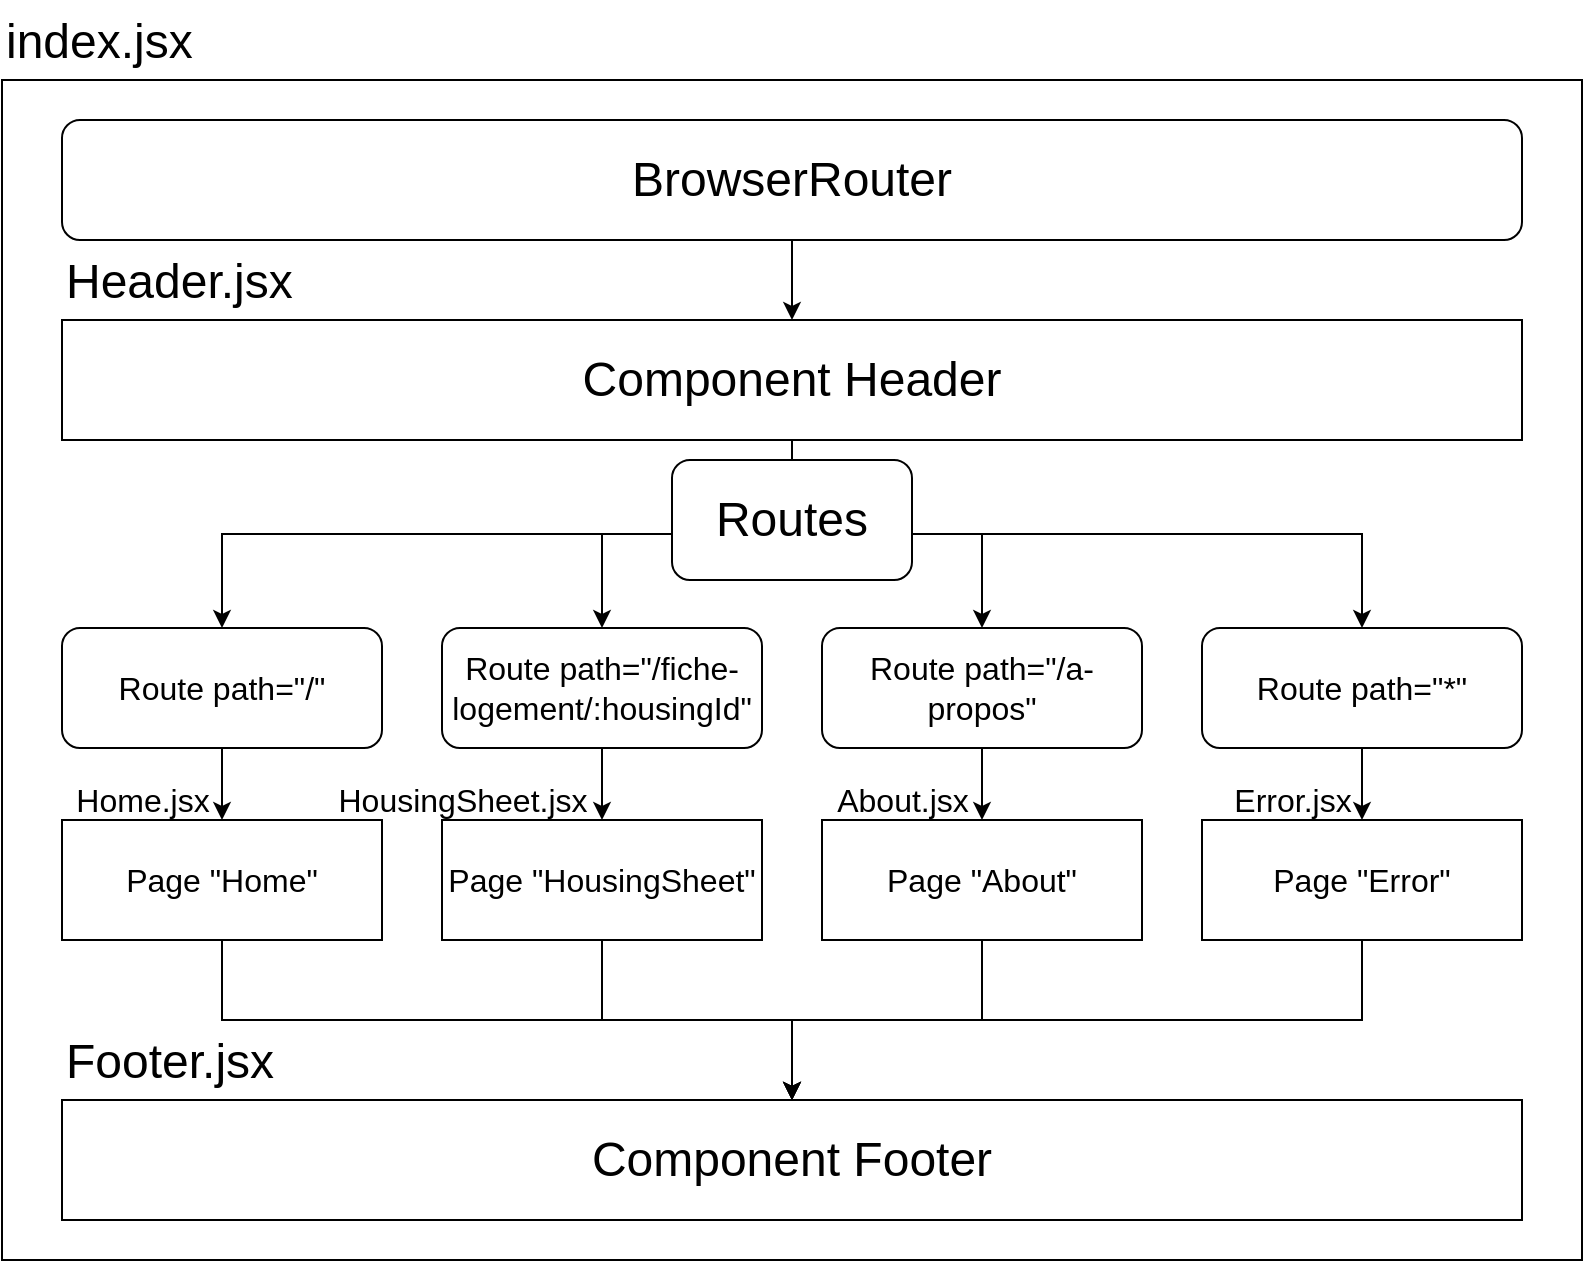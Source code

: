 <mxfile version="16.6.1" type="github">
  <diagram id="C5RBs43oDa-KdzZeNtuy" name="Page-1">
    <mxGraphModel dx="1350" dy="777" grid="1" gridSize="10" guides="1" tooltips="1" connect="1" arrows="1" fold="1" page="1" pageScale="1" pageWidth="1169" pageHeight="827" math="0" shadow="0">
      <root>
        <mxCell id="WIyWlLk6GJQsqaUBKTNV-0" />
        <mxCell id="WIyWlLk6GJQsqaUBKTNV-1" parent="WIyWlLk6GJQsqaUBKTNV-0" />
        <mxCell id="WIyWlLk6GJQsqaUBKTNV-3" value="" style="rounded=1;whiteSpace=wrap;html=1;fontSize=12;glass=0;strokeWidth=1;shadow=0;arcSize=0;" parent="WIyWlLk6GJQsqaUBKTNV-1" vertex="1">
          <mxGeometry x="160" y="80" width="790" height="590" as="geometry" />
        </mxCell>
        <mxCell id="07JmAFrsK78R80ROE_Ke-20" style="edgeStyle=orthogonalEdgeStyle;rounded=0;orthogonalLoop=1;jettySize=auto;html=1;exitX=0.5;exitY=1;exitDx=0;exitDy=0;fontSize=16;" edge="1" parent="WIyWlLk6GJQsqaUBKTNV-1" source="07JmAFrsK78R80ROE_Ke-0" target="07JmAFrsK78R80ROE_Ke-16">
          <mxGeometry relative="1" as="geometry" />
        </mxCell>
        <mxCell id="07JmAFrsK78R80ROE_Ke-0" value="&lt;font size=&quot;3&quot;&gt;Route path=&quot;/&quot;&lt;/font&gt;" style="rounded=1;whiteSpace=wrap;html=1;" vertex="1" parent="WIyWlLk6GJQsqaUBKTNV-1">
          <mxGeometry x="190" y="354" width="160" height="60" as="geometry" />
        </mxCell>
        <mxCell id="07JmAFrsK78R80ROE_Ke-22" style="edgeStyle=orthogonalEdgeStyle;rounded=0;orthogonalLoop=1;jettySize=auto;html=1;exitX=0.5;exitY=1;exitDx=0;exitDy=0;entryX=0.5;entryY=0;entryDx=0;entryDy=0;fontSize=16;" edge="1" parent="WIyWlLk6GJQsqaUBKTNV-1" source="07JmAFrsK78R80ROE_Ke-1" target="07JmAFrsK78R80ROE_Ke-17">
          <mxGeometry relative="1" as="geometry" />
        </mxCell>
        <mxCell id="07JmAFrsK78R80ROE_Ke-1" value="&lt;font size=&quot;3&quot;&gt;Route path=&quot;/fiche-logement/:housingId&quot;&lt;/font&gt;" style="rounded=1;whiteSpace=wrap;html=1;" vertex="1" parent="WIyWlLk6GJQsqaUBKTNV-1">
          <mxGeometry x="380" y="354" width="160" height="60" as="geometry" />
        </mxCell>
        <mxCell id="07JmAFrsK78R80ROE_Ke-23" style="edgeStyle=orthogonalEdgeStyle;rounded=0;orthogonalLoop=1;jettySize=auto;html=1;exitX=0.5;exitY=1;exitDx=0;exitDy=0;entryX=0.5;entryY=0;entryDx=0;entryDy=0;fontSize=16;" edge="1" parent="WIyWlLk6GJQsqaUBKTNV-1" source="07JmAFrsK78R80ROE_Ke-2" target="07JmAFrsK78R80ROE_Ke-18">
          <mxGeometry relative="1" as="geometry" />
        </mxCell>
        <mxCell id="07JmAFrsK78R80ROE_Ke-2" value="&lt;span style=&quot;font-size: medium&quot;&gt;Route path=&quot;/a-propos&quot;&lt;/span&gt;" style="rounded=1;whiteSpace=wrap;html=1;" vertex="1" parent="WIyWlLk6GJQsqaUBKTNV-1">
          <mxGeometry x="570" y="354" width="160" height="60" as="geometry" />
        </mxCell>
        <mxCell id="07JmAFrsK78R80ROE_Ke-24" style="edgeStyle=orthogonalEdgeStyle;rounded=0;orthogonalLoop=1;jettySize=auto;html=1;exitX=0.5;exitY=1;exitDx=0;exitDy=0;entryX=0.5;entryY=0;entryDx=0;entryDy=0;fontSize=16;" edge="1" parent="WIyWlLk6GJQsqaUBKTNV-1" source="07JmAFrsK78R80ROE_Ke-3" target="07JmAFrsK78R80ROE_Ke-19">
          <mxGeometry relative="1" as="geometry" />
        </mxCell>
        <mxCell id="07JmAFrsK78R80ROE_Ke-3" value="&lt;span style=&quot;font-size: medium&quot;&gt;Route path=&quot;*&quot;&lt;/span&gt;" style="rounded=1;whiteSpace=wrap;html=1;" vertex="1" parent="WIyWlLk6GJQsqaUBKTNV-1">
          <mxGeometry x="760" y="354" width="160" height="60" as="geometry" />
        </mxCell>
        <UserObject label="&lt;font style=&quot;font-size: 24px&quot;&gt;index.jsx&lt;/font&gt;" link="Index.jsx" id="07JmAFrsK78R80ROE_Ke-4">
          <mxCell style="text;whiteSpace=wrap;html=1;" vertex="1" parent="WIyWlLk6GJQsqaUBKTNV-1">
            <mxGeometry x="160" y="40" width="70" height="30" as="geometry" />
          </mxCell>
        </UserObject>
        <mxCell id="07JmAFrsK78R80ROE_Ke-9" style="edgeStyle=orthogonalEdgeStyle;rounded=0;orthogonalLoop=1;jettySize=auto;html=1;exitX=0.5;exitY=1;exitDx=0;exitDy=0;fontSize=24;" edge="1" parent="WIyWlLk6GJQsqaUBKTNV-1" source="07JmAFrsK78R80ROE_Ke-6" target="07JmAFrsK78R80ROE_Ke-7">
          <mxGeometry relative="1" as="geometry" />
        </mxCell>
        <mxCell id="07JmAFrsK78R80ROE_Ke-6" value="BrowserRouter" style="rounded=1;whiteSpace=wrap;html=1;fontSize=24;" vertex="1" parent="WIyWlLk6GJQsqaUBKTNV-1">
          <mxGeometry x="190" y="100" width="730" height="60" as="geometry" />
        </mxCell>
        <mxCell id="07JmAFrsK78R80ROE_Ke-10" style="edgeStyle=orthogonalEdgeStyle;rounded=0;orthogonalLoop=1;jettySize=auto;html=1;exitX=0.5;exitY=1;exitDx=0;exitDy=0;fontSize=24;" edge="1" parent="WIyWlLk6GJQsqaUBKTNV-1" source="07JmAFrsK78R80ROE_Ke-7" target="07JmAFrsK78R80ROE_Ke-0">
          <mxGeometry relative="1" as="geometry" />
        </mxCell>
        <mxCell id="07JmAFrsK78R80ROE_Ke-11" style="edgeStyle=orthogonalEdgeStyle;rounded=0;orthogonalLoop=1;jettySize=auto;html=1;fontSize=24;" edge="1" parent="WIyWlLk6GJQsqaUBKTNV-1" source="07JmAFrsK78R80ROE_Ke-7" target="07JmAFrsK78R80ROE_Ke-1">
          <mxGeometry relative="1" as="geometry" />
        </mxCell>
        <mxCell id="07JmAFrsK78R80ROE_Ke-12" style="edgeStyle=orthogonalEdgeStyle;rounded=0;orthogonalLoop=1;jettySize=auto;html=1;entryX=0.5;entryY=0;entryDx=0;entryDy=0;fontSize=24;" edge="1" parent="WIyWlLk6GJQsqaUBKTNV-1" source="07JmAFrsK78R80ROE_Ke-7" target="07JmAFrsK78R80ROE_Ke-2">
          <mxGeometry relative="1" as="geometry" />
        </mxCell>
        <mxCell id="07JmAFrsK78R80ROE_Ke-13" style="edgeStyle=orthogonalEdgeStyle;rounded=0;orthogonalLoop=1;jettySize=auto;html=1;entryX=0.5;entryY=0;entryDx=0;entryDy=0;fontSize=24;" edge="1" parent="WIyWlLk6GJQsqaUBKTNV-1" source="07JmAFrsK78R80ROE_Ke-7" target="07JmAFrsK78R80ROE_Ke-3">
          <mxGeometry relative="1" as="geometry" />
        </mxCell>
        <mxCell id="07JmAFrsK78R80ROE_Ke-7" value="Component Header" style="rounded=1;whiteSpace=wrap;html=1;fontSize=24;arcSize=0;" vertex="1" parent="WIyWlLk6GJQsqaUBKTNV-1">
          <mxGeometry x="190" y="200" width="730" height="60" as="geometry" />
        </mxCell>
        <mxCell id="07JmAFrsK78R80ROE_Ke-14" value="Routes" style="rounded=1;whiteSpace=wrap;html=1;fontSize=24;" vertex="1" parent="WIyWlLk6GJQsqaUBKTNV-1">
          <mxGeometry x="495" y="270" width="120" height="60" as="geometry" />
        </mxCell>
        <mxCell id="07JmAFrsK78R80ROE_Ke-26" style="edgeStyle=orthogonalEdgeStyle;rounded=0;orthogonalLoop=1;jettySize=auto;html=1;exitX=0.5;exitY=1;exitDx=0;exitDy=0;entryX=0.5;entryY=0;entryDx=0;entryDy=0;fontSize=16;" edge="1" parent="WIyWlLk6GJQsqaUBKTNV-1" source="07JmAFrsK78R80ROE_Ke-16" target="07JmAFrsK78R80ROE_Ke-25">
          <mxGeometry relative="1" as="geometry" />
        </mxCell>
        <mxCell id="07JmAFrsK78R80ROE_Ke-16" value="&lt;font size=&quot;3&quot;&gt;Page &quot;Home&quot;&lt;/font&gt;" style="rounded=1;whiteSpace=wrap;html=1;arcSize=0;" vertex="1" parent="WIyWlLk6GJQsqaUBKTNV-1">
          <mxGeometry x="190" y="450" width="160" height="60" as="geometry" />
        </mxCell>
        <mxCell id="07JmAFrsK78R80ROE_Ke-27" style="edgeStyle=orthogonalEdgeStyle;rounded=0;orthogonalLoop=1;jettySize=auto;html=1;exitX=0.5;exitY=1;exitDx=0;exitDy=0;fontSize=16;" edge="1" parent="WIyWlLk6GJQsqaUBKTNV-1" source="07JmAFrsK78R80ROE_Ke-17" target="07JmAFrsK78R80ROE_Ke-25">
          <mxGeometry relative="1" as="geometry" />
        </mxCell>
        <mxCell id="07JmAFrsK78R80ROE_Ke-17" value="&lt;font size=&quot;3&quot;&gt;Page &quot;HousingSheet&quot;&lt;/font&gt;" style="rounded=1;whiteSpace=wrap;html=1;arcSize=0;" vertex="1" parent="WIyWlLk6GJQsqaUBKTNV-1">
          <mxGeometry x="380" y="450" width="160" height="60" as="geometry" />
        </mxCell>
        <mxCell id="07JmAFrsK78R80ROE_Ke-28" style="edgeStyle=orthogonalEdgeStyle;rounded=0;orthogonalLoop=1;jettySize=auto;html=1;exitX=0.5;exitY=1;exitDx=0;exitDy=0;fontSize=16;" edge="1" parent="WIyWlLk6GJQsqaUBKTNV-1" source="07JmAFrsK78R80ROE_Ke-18" target="07JmAFrsK78R80ROE_Ke-25">
          <mxGeometry relative="1" as="geometry" />
        </mxCell>
        <mxCell id="07JmAFrsK78R80ROE_Ke-18" value="&lt;span style=&quot;font-size: medium&quot;&gt;Page &quot;About&quot;&lt;/span&gt;" style="rounded=1;whiteSpace=wrap;html=1;arcSize=0;" vertex="1" parent="WIyWlLk6GJQsqaUBKTNV-1">
          <mxGeometry x="570" y="450" width="160" height="60" as="geometry" />
        </mxCell>
        <mxCell id="07JmAFrsK78R80ROE_Ke-29" style="edgeStyle=orthogonalEdgeStyle;rounded=0;orthogonalLoop=1;jettySize=auto;html=1;exitX=0.5;exitY=1;exitDx=0;exitDy=0;fontSize=16;" edge="1" parent="WIyWlLk6GJQsqaUBKTNV-1" source="07JmAFrsK78R80ROE_Ke-19" target="07JmAFrsK78R80ROE_Ke-25">
          <mxGeometry relative="1" as="geometry" />
        </mxCell>
        <mxCell id="07JmAFrsK78R80ROE_Ke-19" value="&lt;span style=&quot;font-size: medium&quot;&gt;Page &quot;Error&quot;&lt;/span&gt;" style="rounded=1;whiteSpace=wrap;html=1;arcSize=0;" vertex="1" parent="WIyWlLk6GJQsqaUBKTNV-1">
          <mxGeometry x="760" y="450" width="160" height="60" as="geometry" />
        </mxCell>
        <mxCell id="07JmAFrsK78R80ROE_Ke-25" value="Component Footer" style="rounded=1;whiteSpace=wrap;html=1;fontSize=24;arcSize=0;" vertex="1" parent="WIyWlLk6GJQsqaUBKTNV-1">
          <mxGeometry x="190" y="590" width="730" height="60" as="geometry" />
        </mxCell>
        <mxCell id="07JmAFrsK78R80ROE_Ke-30" value="Home.jsx" style="text;html=1;align=center;verticalAlign=middle;resizable=0;points=[];autosize=1;strokeColor=none;fillColor=none;fontSize=16;" vertex="1" parent="WIyWlLk6GJQsqaUBKTNV-1">
          <mxGeometry x="190" y="430" width="80" height="20" as="geometry" />
        </mxCell>
        <mxCell id="07JmAFrsK78R80ROE_Ke-31" value="HousingSheet.jsx" style="text;html=1;align=center;verticalAlign=middle;resizable=0;points=[];autosize=1;strokeColor=none;fillColor=none;fontSize=16;" vertex="1" parent="WIyWlLk6GJQsqaUBKTNV-1">
          <mxGeometry x="320" y="430" width="140" height="20" as="geometry" />
        </mxCell>
        <mxCell id="07JmAFrsK78R80ROE_Ke-32" value="Error.jsx" style="text;html=1;align=center;verticalAlign=middle;resizable=0;points=[];autosize=1;strokeColor=none;fillColor=none;fontSize=16;" vertex="1" parent="WIyWlLk6GJQsqaUBKTNV-1">
          <mxGeometry x="770" y="430" width="70" height="20" as="geometry" />
        </mxCell>
        <mxCell id="07JmAFrsK78R80ROE_Ke-33" value="About.jsx" style="text;html=1;align=center;verticalAlign=middle;resizable=0;points=[];autosize=1;strokeColor=none;fillColor=none;fontSize=16;" vertex="1" parent="WIyWlLk6GJQsqaUBKTNV-1">
          <mxGeometry x="570" y="430" width="80" height="20" as="geometry" />
        </mxCell>
        <UserObject label="&lt;span style=&quot;font-size: 24px&quot;&gt;Header.jsx&lt;/span&gt;" link="Index.jsx" id="07JmAFrsK78R80ROE_Ke-34">
          <mxCell style="text;whiteSpace=wrap;html=1;" vertex="1" parent="WIyWlLk6GJQsqaUBKTNV-1">
            <mxGeometry x="190" y="160" width="70" height="40" as="geometry" />
          </mxCell>
        </UserObject>
        <UserObject label="&lt;span style=&quot;font-size: 24px&quot;&gt;Footer.jsx&lt;/span&gt;" link="Index.jsx" id="07JmAFrsK78R80ROE_Ke-36">
          <mxCell style="text;whiteSpace=wrap;html=1;" vertex="1" parent="WIyWlLk6GJQsqaUBKTNV-1">
            <mxGeometry x="190" y="550" width="70" height="40" as="geometry" />
          </mxCell>
        </UserObject>
      </root>
    </mxGraphModel>
  </diagram>
</mxfile>

